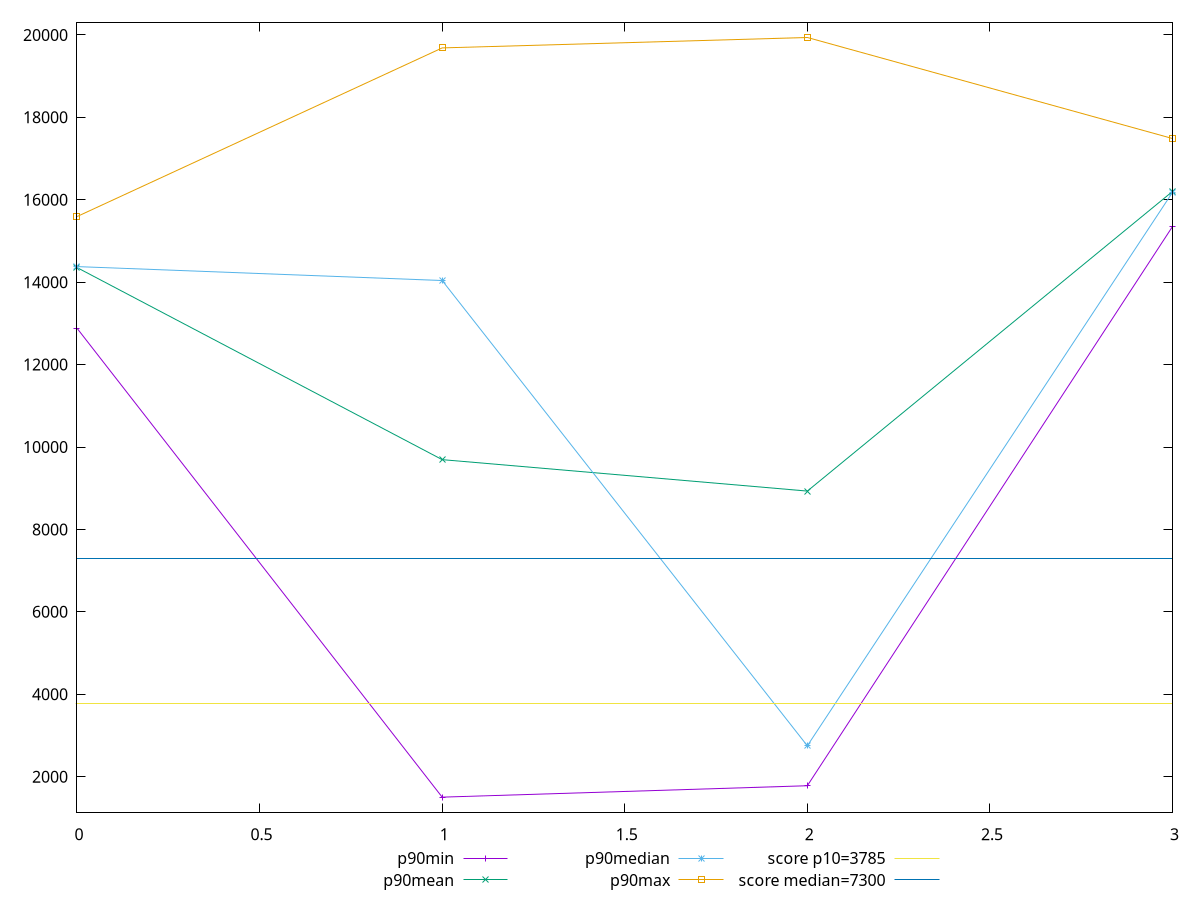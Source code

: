 reset

$p90Min <<EOF
0 12882.582999999999
1 1503.2224999999999
2 1780.2930000000001
3 15350.116499999998
EOF

$p90Mean <<EOF
0 14354.73482978724
1 9693.452785638303
2 8930.471592021277
3 16201.94854787234
EOF

$p90Median <<EOF
0 14378.32275
1 14040.046499999997
2 2749.4415
3 16179.341
EOF

$p90Max <<EOF
0 15592.525500000003
1 19685.213000000003
2 19938.029999999995
3 17485.797
EOF

set key outside below
set xrange [0:3]
set yrange [1134.5263499999999:20306.726149999995]
set trange [1134.5263499999999:20306.726149999995]
set terminal svg size 640, 560 enhanced background rgb 'white'
set output "reports/report_00028_2021-02-24T12-49-42.674Z/interactive/progression/value.svg"

plot $p90Min title "p90min" with linespoints, \
     $p90Mean title "p90mean" with linespoints, \
     $p90Median title "p90median" with linespoints, \
     $p90Max title "p90max" with linespoints, \
     3785 title "score p10=3785", \
     7300 title "score median=7300"

reset
